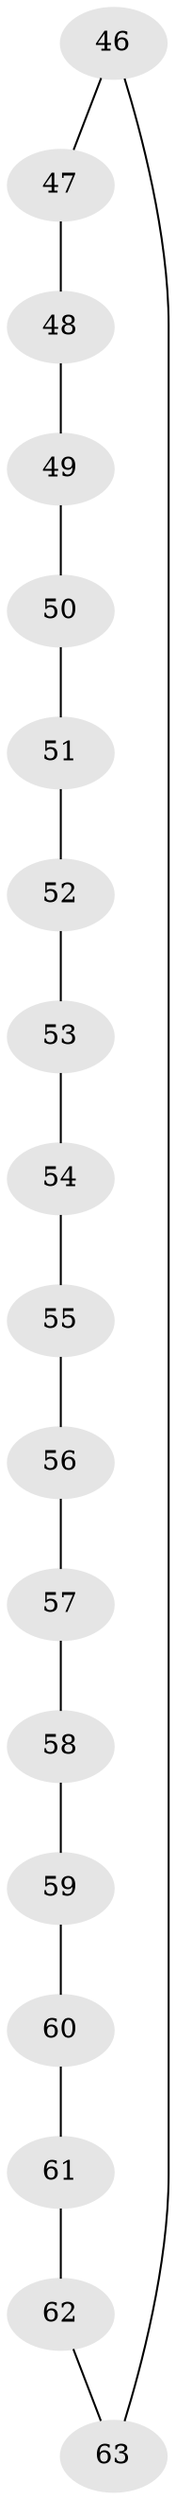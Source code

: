 // original degree distribution, {2: 1.0}
// Generated by graph-tools (version 1.1) at 2025/00/03/04/25 22:00:09]
// undirected, 18 vertices, 18 edges
graph export_dot {
graph [start="1"]
  node [color=gray90,style=filled];
  46 [super="+45"];
  47;
  48;
  49;
  50;
  51;
  52;
  53;
  54;
  55;
  56;
  57;
  58;
  59;
  60;
  61;
  62;
  63 [super="+6+14+22+30+38"];
  46 -- 47;
  46 -- 63;
  47 -- 48;
  48 -- 49;
  49 -- 50;
  50 -- 51;
  51 -- 52;
  52 -- 53;
  53 -- 54;
  54 -- 55;
  55 -- 56;
  56 -- 57;
  57 -- 58;
  58 -- 59;
  59 -- 60;
  60 -- 61;
  61 -- 62;
  62 -- 63;
}
